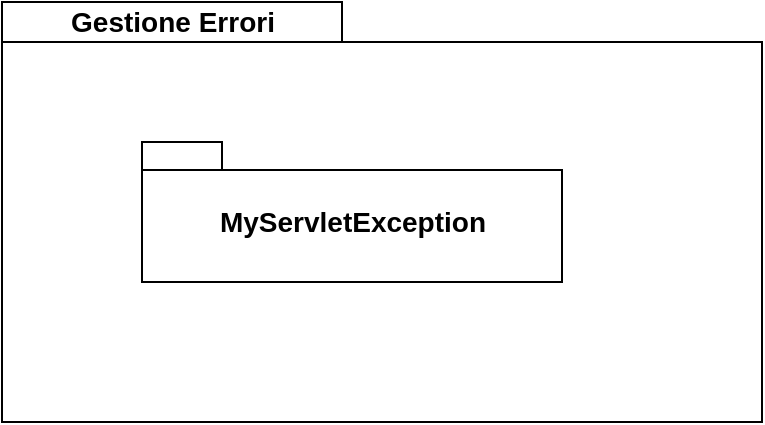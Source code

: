 <mxfile version="16.5.4" type="device"><diagram id="hliyiHKY1-tAfS8a4rGt" name="Page-1"><mxGraphModel dx="1651" dy="662" grid="1" gridSize="10" guides="1" tooltips="1" connect="1" arrows="1" fold="1" page="1" pageScale="1" pageWidth="827" pageHeight="1169" math="0" shadow="0"><root><mxCell id="0"/><mxCell id="1" parent="0"/><mxCell id="c1iqWmHCEpPBOMIHqLAP-1" value="" style="shape=folder;fontStyle=1;spacingTop=10;tabWidth=170;tabHeight=20;tabPosition=left;html=1;" vertex="1" parent="1"><mxGeometry x="-150" y="210" width="380" height="210" as="geometry"/></mxCell><mxCell id="c1iqWmHCEpPBOMIHqLAP-2" value="&lt;b&gt;&lt;font style=&quot;font-size: 14px&quot;&gt;Gestione Errori&lt;br&gt;&lt;/font&gt;&lt;/b&gt;" style="text;html=1;align=center;verticalAlign=middle;resizable=0;points=[];autosize=1;strokeColor=none;fillColor=none;" vertex="1" parent="1"><mxGeometry x="-125" y="210" width="120" height="20" as="geometry"/></mxCell><mxCell id="c1iqWmHCEpPBOMIHqLAP-3" value="MyServletException" style="shape=folder;fontStyle=1;spacingTop=10;tabWidth=40;tabHeight=14;tabPosition=left;html=1;fontSize=14;" vertex="1" parent="1"><mxGeometry x="-80" y="280" width="210" height="70" as="geometry"/></mxCell></root></mxGraphModel></diagram></mxfile>